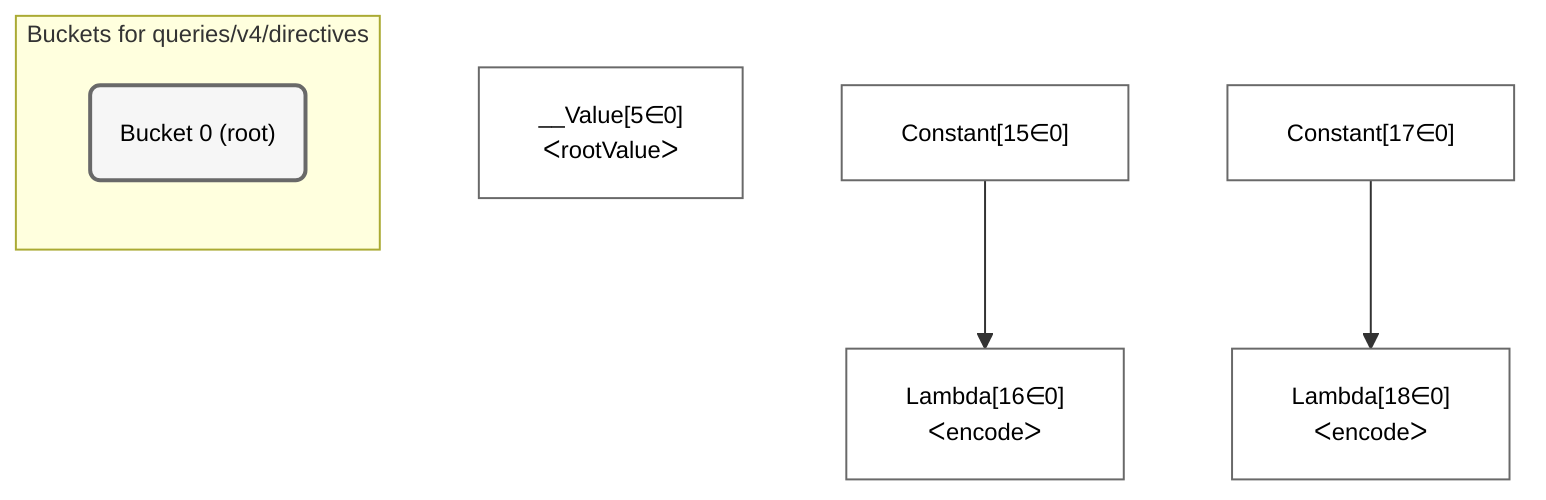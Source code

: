 %%{init: {'themeVariables': { 'fontSize': '12px'}}}%%
graph TD
    classDef path fill:#eee,stroke:#000,color:#000
    classDef plan fill:#fff,stroke-width:1px,color:#000
    classDef itemplan fill:#fff,stroke-width:2px,color:#000
    classDef sideeffectplan fill:#f00,stroke-width:2px,color:#000
    classDef bucket fill:#f6f6f6,color:#000,stroke-width:2px,text-align:left


    %% define steps
    __Value5["__Value[5∈0]<br />ᐸrootValueᐳ"]:::plan
    Constant15["Constant[15∈0]"]:::plan
    Lambda16["Lambda[16∈0]<br />ᐸencodeᐳ"]:::plan
    Constant17["Constant[17∈0]"]:::plan
    Lambda18["Lambda[18∈0]<br />ᐸencodeᐳ"]:::plan

    %% plan dependencies
    Constant15 --> Lambda16
    Constant17 --> Lambda18

    subgraph "Buckets for queries/v4/directives"
    Bucket0("Bucket 0 (root)"):::bucket
    classDef bucket0 stroke:#696969
    class Bucket0,__Value5,Constant15,Lambda16,Constant17,Lambda18 bucket0
    end